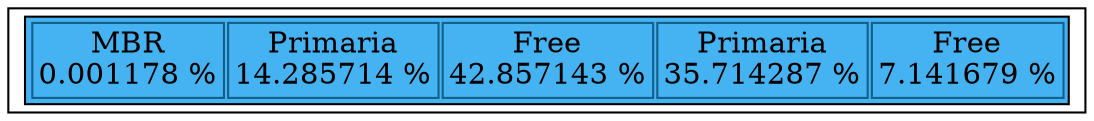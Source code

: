 
		digraph G {
		y2[color=black,shape=box,label=<<TABLE BGCOLOR=" #45B3F1" BORDER="1"  COLOR="BLACK">
			<TR>
				<TD BORDER="1" COLOR=" #135F8A">MBR<BR/>0.001178 %</TD>
<TD BORDER="1" COLOR=" #135F8A">Primaria<BR/>14.285714 %</TD>
<TD BORDER="1" COLOR=" #135F8A">Free<BR/>42.857143 %</TD>
<TD BORDER="1" COLOR=" #135F8A">Primaria<BR/>35.714287 %</TD>
<TD BORDER="1" COLOR=" #135F8A">Free<BR/>7.141679 %</TD>
 
			</TR>	
		</TABLE>>];
		}